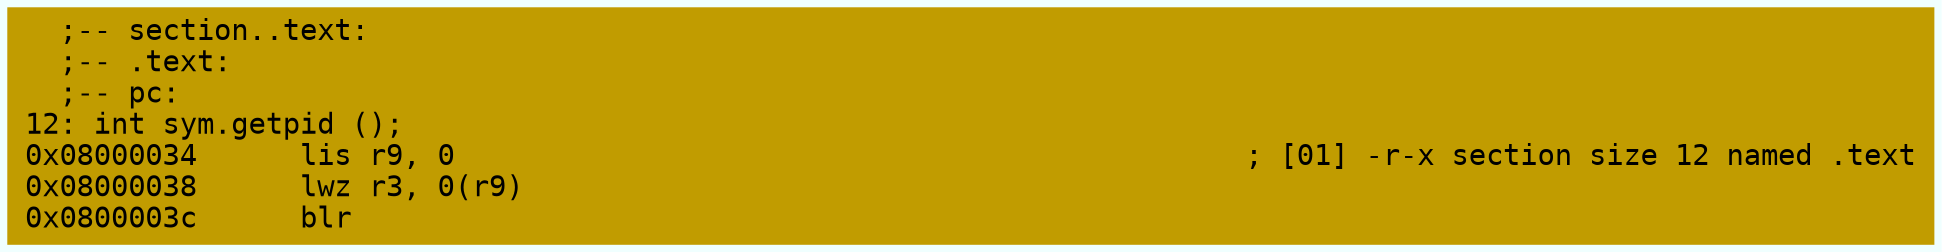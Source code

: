 digraph code {
	graph [bgcolor=azure fontsize=8 fontname="Courier" splines="ortho"];
	node [fillcolor=gray style=filled shape=box];
	edge [arrowhead="normal"];
	"0x08000034" [URL="sym.getpid/0x08000034", fillcolor="#c19c00",color="#c19c00", fontname="Courier",label="  ;-- section..text:\l  ;-- .text:\l  ;-- pc:\l12: int sym.getpid ();\l0x08000034      lis r9, 0                                              ; [01] -r-x section size 12 named .text\l0x08000038      lwz r3, 0(r9)\l0x0800003c      blr\l"]
}
